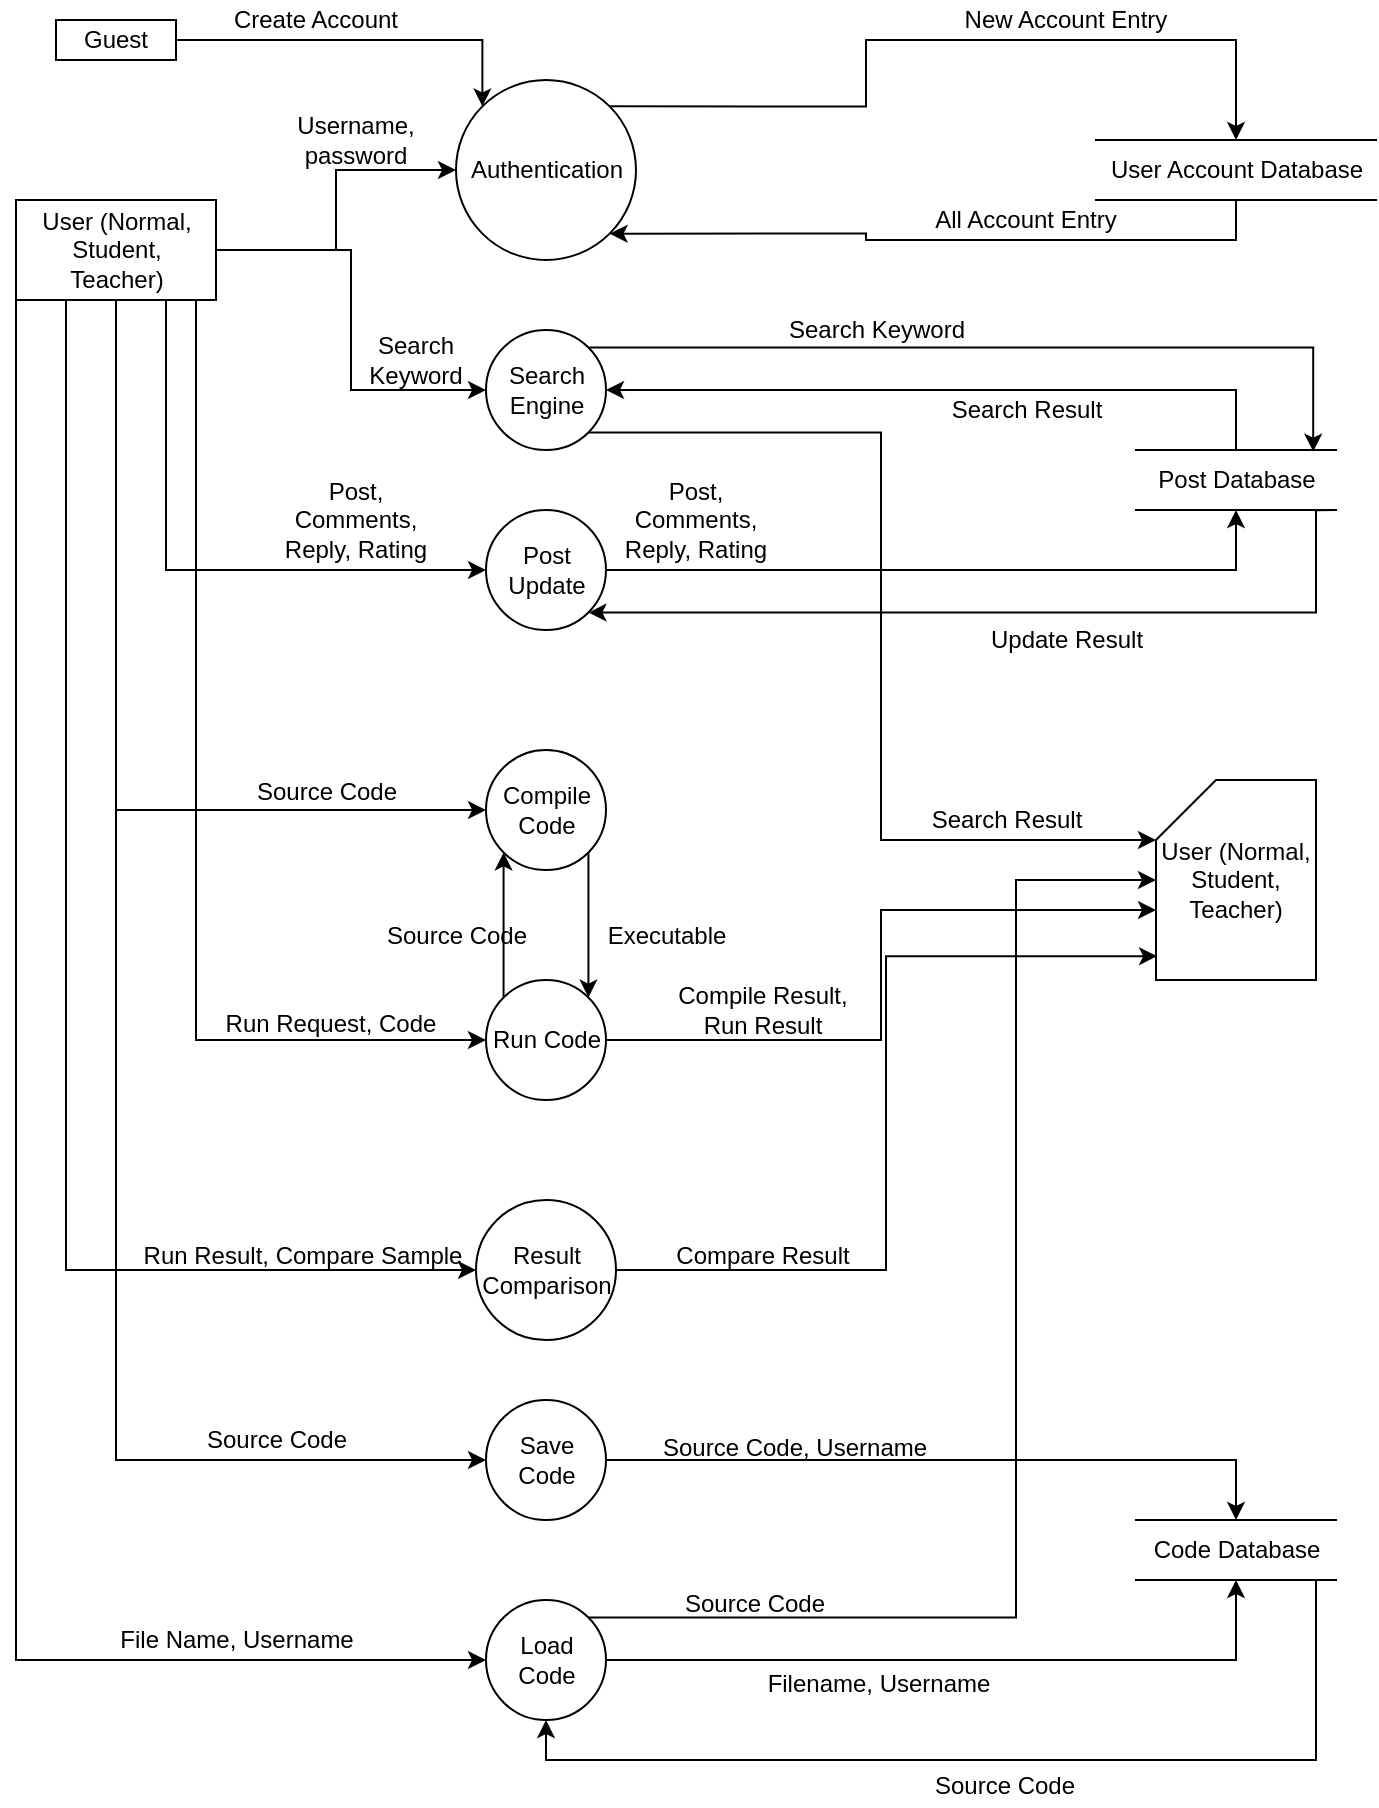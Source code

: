 <mxfile version="12.7.9" type="device"><diagram id="2UrknI_2ofC9tunM8e1h" name="Page-1"><mxGraphModel dx="1483" dy="713" grid="1" gridSize="10" guides="1" tooltips="1" connect="1" arrows="1" fold="1" page="1" pageScale="1" pageWidth="827" pageHeight="1169" math="0" shadow="0"><root><mxCell id="0"/><mxCell id="1" parent="0"/><mxCell id="qt1i3u3Mv3qw7Ne2T6-A-18" style="edgeStyle=orthogonalEdgeStyle;rounded=0;orthogonalLoop=1;jettySize=auto;html=1;entryX=0;entryY=0;entryDx=0;entryDy=0;" edge="1" parent="1" source="qt1i3u3Mv3qw7Ne2T6-A-1" target="qt1i3u3Mv3qw7Ne2T6-A-5"><mxGeometry relative="1" as="geometry"/></mxCell><mxCell id="qt1i3u3Mv3qw7Ne2T6-A-1" value="Guest" style="rounded=0;whiteSpace=wrap;html=1;" vertex="1" parent="1"><mxGeometry x="60" y="60" width="60" height="20" as="geometry"/></mxCell><mxCell id="qt1i3u3Mv3qw7Ne2T6-A-27" style="edgeStyle=orthogonalEdgeStyle;rounded=0;orthogonalLoop=1;jettySize=auto;html=1;exitX=1;exitY=0;exitDx=0;exitDy=0;entryX=0.5;entryY=0;entryDx=0;entryDy=0;" edge="1" parent="1" source="qt1i3u3Mv3qw7Ne2T6-A-5" target="qt1i3u3Mv3qw7Ne2T6-A-6"><mxGeometry relative="1" as="geometry"/></mxCell><mxCell id="qt1i3u3Mv3qw7Ne2T6-A-5" value="Authentication" style="shape=ellipse;html=1;dashed=0;whitespace=wrap;aspect=fixed;perimeter=ellipsePerimeter;rounded=0;" vertex="1" parent="1"><mxGeometry x="260" y="90" width="90" height="90" as="geometry"/></mxCell><mxCell id="qt1i3u3Mv3qw7Ne2T6-A-28" style="edgeStyle=orthogonalEdgeStyle;rounded=0;orthogonalLoop=1;jettySize=auto;html=1;exitX=0.5;exitY=1;exitDx=0;exitDy=0;entryX=1;entryY=1;entryDx=0;entryDy=0;" edge="1" parent="1" source="qt1i3u3Mv3qw7Ne2T6-A-6" target="qt1i3u3Mv3qw7Ne2T6-A-5"><mxGeometry relative="1" as="geometry"/></mxCell><mxCell id="qt1i3u3Mv3qw7Ne2T6-A-6" value="User Account Database" style="html=1;dashed=0;whitespace=wrap;shape=partialRectangle;right=0;left=0;rounded=0;" vertex="1" parent="1"><mxGeometry x="580" y="120" width="140" height="30" as="geometry"/></mxCell><mxCell id="qt1i3u3Mv3qw7Ne2T6-A-19" style="edgeStyle=orthogonalEdgeStyle;rounded=0;orthogonalLoop=1;jettySize=auto;html=1;entryX=0;entryY=0.5;entryDx=0;entryDy=0;" edge="1" parent="1" source="qt1i3u3Mv3qw7Ne2T6-A-13" target="qt1i3u3Mv3qw7Ne2T6-A-5"><mxGeometry relative="1" as="geometry"/></mxCell><mxCell id="qt1i3u3Mv3qw7Ne2T6-A-38" style="edgeStyle=orthogonalEdgeStyle;rounded=0;orthogonalLoop=1;jettySize=auto;html=1;entryX=0;entryY=0.5;entryDx=0;entryDy=0;" edge="1" parent="1" source="qt1i3u3Mv3qw7Ne2T6-A-13" target="qt1i3u3Mv3qw7Ne2T6-A-29"><mxGeometry relative="1" as="geometry"/></mxCell><mxCell id="qt1i3u3Mv3qw7Ne2T6-A-45" style="edgeStyle=orthogonalEdgeStyle;rounded=0;orthogonalLoop=1;jettySize=auto;html=1;exitX=0.75;exitY=1;exitDx=0;exitDy=0;entryX=0;entryY=0.5;entryDx=0;entryDy=0;" edge="1" parent="1" source="qt1i3u3Mv3qw7Ne2T6-A-13" target="qt1i3u3Mv3qw7Ne2T6-A-36"><mxGeometry relative="1" as="geometry"/></mxCell><mxCell id="qt1i3u3Mv3qw7Ne2T6-A-46" style="edgeStyle=orthogonalEdgeStyle;rounded=0;orthogonalLoop=1;jettySize=auto;html=1;exitX=0.5;exitY=1;exitDx=0;exitDy=0;entryX=0;entryY=0.5;entryDx=0;entryDy=0;" edge="1" parent="1" source="qt1i3u3Mv3qw7Ne2T6-A-13" target="qt1i3u3Mv3qw7Ne2T6-A-32"><mxGeometry relative="1" as="geometry"/></mxCell><mxCell id="qt1i3u3Mv3qw7Ne2T6-A-63" style="edgeStyle=orthogonalEdgeStyle;rounded=0;orthogonalLoop=1;jettySize=auto;html=1;exitX=0.25;exitY=1;exitDx=0;exitDy=0;entryX=0;entryY=0.5;entryDx=0;entryDy=0;" edge="1" parent="1" source="qt1i3u3Mv3qw7Ne2T6-A-13" target="qt1i3u3Mv3qw7Ne2T6-A-37"><mxGeometry relative="1" as="geometry"/></mxCell><mxCell id="qt1i3u3Mv3qw7Ne2T6-A-67" style="edgeStyle=orthogonalEdgeStyle;rounded=0;orthogonalLoop=1;jettySize=auto;html=1;exitX=1;exitY=1;exitDx=0;exitDy=0;entryX=0;entryY=0.5;entryDx=0;entryDy=0;" edge="1" parent="1" source="qt1i3u3Mv3qw7Ne2T6-A-13" target="qt1i3u3Mv3qw7Ne2T6-A-33"><mxGeometry relative="1" as="geometry"><Array as="points"><mxPoint x="130" y="200"/><mxPoint x="130" y="570"/></Array></mxGeometry></mxCell><mxCell id="qt1i3u3Mv3qw7Ne2T6-A-68" style="edgeStyle=orthogonalEdgeStyle;rounded=0;orthogonalLoop=1;jettySize=auto;html=1;exitX=0.5;exitY=1;exitDx=0;exitDy=0;entryX=0;entryY=0.5;entryDx=0;entryDy=0;" edge="1" parent="1" source="qt1i3u3Mv3qw7Ne2T6-A-13" target="qt1i3u3Mv3qw7Ne2T6-A-34"><mxGeometry relative="1" as="geometry"/></mxCell><mxCell id="qt1i3u3Mv3qw7Ne2T6-A-77" style="edgeStyle=orthogonalEdgeStyle;rounded=0;orthogonalLoop=1;jettySize=auto;html=1;exitX=0;exitY=1;exitDx=0;exitDy=0;entryX=0;entryY=0.5;entryDx=0;entryDy=0;" edge="1" parent="1" source="qt1i3u3Mv3qw7Ne2T6-A-13" target="qt1i3u3Mv3qw7Ne2T6-A-35"><mxGeometry relative="1" as="geometry"/></mxCell><mxCell id="qt1i3u3Mv3qw7Ne2T6-A-13" value="User (Normal,&lt;br&gt;Student,&lt;br&gt;Teacher)" style="html=1;dashed=0;whitespace=wrap;rounded=0;" vertex="1" parent="1"><mxGeometry x="40" y="150" width="100" height="50" as="geometry"/></mxCell><mxCell id="qt1i3u3Mv3qw7Ne2T6-A-23" style="edgeStyle=orthogonalEdgeStyle;rounded=0;orthogonalLoop=1;jettySize=auto;html=1;exitX=0.5;exitY=1;exitDx=0;exitDy=0;" edge="1" parent="1" source="qt1i3u3Mv3qw7Ne2T6-A-6" target="qt1i3u3Mv3qw7Ne2T6-A-6"><mxGeometry relative="1" as="geometry"/></mxCell><mxCell id="qt1i3u3Mv3qw7Ne2T6-A-40" style="edgeStyle=orthogonalEdgeStyle;rounded=0;orthogonalLoop=1;jettySize=auto;html=1;exitX=1;exitY=0;exitDx=0;exitDy=0;entryX=0.886;entryY=0.027;entryDx=0;entryDy=0;entryPerimeter=0;" edge="1" parent="1" source="qt1i3u3Mv3qw7Ne2T6-A-29" target="qt1i3u3Mv3qw7Ne2T6-A-30"><mxGeometry relative="1" as="geometry"/></mxCell><mxCell id="qt1i3u3Mv3qw7Ne2T6-A-58" style="edgeStyle=orthogonalEdgeStyle;rounded=0;orthogonalLoop=1;jettySize=auto;html=1;exitX=1;exitY=1;exitDx=0;exitDy=0;entryX=0;entryY=0;entryDx=0;entryDy=30;entryPerimeter=0;" edge="1" parent="1" source="qt1i3u3Mv3qw7Ne2T6-A-29" target="qt1i3u3Mv3qw7Ne2T6-A-57"><mxGeometry relative="1" as="geometry"/></mxCell><mxCell id="qt1i3u3Mv3qw7Ne2T6-A-29" value="Search&lt;br&gt;Engine" style="shape=ellipse;html=1;dashed=0;whitespace=wrap;aspect=fixed;perimeter=ellipsePerimeter;rounded=0;" vertex="1" parent="1"><mxGeometry x="275" y="215" width="60" height="60" as="geometry"/></mxCell><mxCell id="qt1i3u3Mv3qw7Ne2T6-A-41" style="edgeStyle=orthogonalEdgeStyle;rounded=0;orthogonalLoop=1;jettySize=auto;html=1;exitX=0.5;exitY=0;exitDx=0;exitDy=0;entryX=1;entryY=0.5;entryDx=0;entryDy=0;" edge="1" parent="1" source="qt1i3u3Mv3qw7Ne2T6-A-30" target="qt1i3u3Mv3qw7Ne2T6-A-29"><mxGeometry relative="1" as="geometry"/></mxCell><mxCell id="qt1i3u3Mv3qw7Ne2T6-A-43" style="edgeStyle=orthogonalEdgeStyle;rounded=0;orthogonalLoop=1;jettySize=auto;html=1;exitX=1;exitY=1;exitDx=0;exitDy=0;entryX=1;entryY=1;entryDx=0;entryDy=0;" edge="1" parent="1"><mxGeometry relative="1" as="geometry"><mxPoint x="700" y="305.06" as="sourcePoint"/><mxPoint x="326.213" y="356.273" as="targetPoint"/><Array as="points"><mxPoint x="690" y="305.06"/><mxPoint x="690" y="356.06"/></Array></mxGeometry></mxCell><mxCell id="qt1i3u3Mv3qw7Ne2T6-A-30" value="Post Database" style="html=1;dashed=0;whitespace=wrap;shape=partialRectangle;right=0;left=0;rounded=0;" vertex="1" parent="1"><mxGeometry x="600" y="275" width="100" height="30" as="geometry"/></mxCell><mxCell id="qt1i3u3Mv3qw7Ne2T6-A-73" style="edgeStyle=orthogonalEdgeStyle;rounded=0;orthogonalLoop=1;jettySize=auto;html=1;exitX=1;exitY=1;exitDx=0;exitDy=0;entryX=0.5;entryY=1;entryDx=0;entryDy=0;" edge="1" parent="1" source="qt1i3u3Mv3qw7Ne2T6-A-31" target="qt1i3u3Mv3qw7Ne2T6-A-35"><mxGeometry relative="1" as="geometry"><Array as="points"><mxPoint x="690" y="840"/><mxPoint x="690" y="930"/><mxPoint x="305" y="930"/></Array></mxGeometry></mxCell><mxCell id="qt1i3u3Mv3qw7Ne2T6-A-31" value="Code Database" style="html=1;dashed=0;whitespace=wrap;shape=partialRectangle;right=0;left=0;rounded=0;" vertex="1" parent="1"><mxGeometry x="600" y="810" width="100" height="30" as="geometry"/></mxCell><mxCell id="qt1i3u3Mv3qw7Ne2T6-A-47" style="edgeStyle=orthogonalEdgeStyle;rounded=0;orthogonalLoop=1;jettySize=auto;html=1;exitX=1;exitY=0.5;exitDx=0;exitDy=0;" edge="1" parent="1" source="qt1i3u3Mv3qw7Ne2T6-A-32"><mxGeometry relative="1" as="geometry"><mxPoint x="335.471" y="455.353" as="targetPoint"/></mxGeometry></mxCell><mxCell id="qt1i3u3Mv3qw7Ne2T6-A-61" style="edgeStyle=orthogonalEdgeStyle;rounded=0;orthogonalLoop=1;jettySize=auto;html=1;exitX=1;exitY=1;exitDx=0;exitDy=0;entryX=1;entryY=0;entryDx=0;entryDy=0;" edge="1" parent="1" source="qt1i3u3Mv3qw7Ne2T6-A-32" target="qt1i3u3Mv3qw7Ne2T6-A-33"><mxGeometry relative="1" as="geometry"/></mxCell><mxCell id="qt1i3u3Mv3qw7Ne2T6-A-32" value="Compile&lt;br&gt;Code" style="shape=ellipse;html=1;dashed=0;whitespace=wrap;aspect=fixed;perimeter=ellipsePerimeter;rounded=0;" vertex="1" parent="1"><mxGeometry x="275" y="425" width="60" height="60" as="geometry"/></mxCell><mxCell id="qt1i3u3Mv3qw7Ne2T6-A-59" style="edgeStyle=orthogonalEdgeStyle;rounded=0;orthogonalLoop=1;jettySize=auto;html=1;exitX=1;exitY=0.5;exitDx=0;exitDy=0;entryX=0;entryY=0;entryDx=0;entryDy=65;entryPerimeter=0;" edge="1" parent="1" source="qt1i3u3Mv3qw7Ne2T6-A-33" target="qt1i3u3Mv3qw7Ne2T6-A-57"><mxGeometry relative="1" as="geometry"/></mxCell><mxCell id="qt1i3u3Mv3qw7Ne2T6-A-62" style="edgeStyle=orthogonalEdgeStyle;rounded=0;orthogonalLoop=1;jettySize=auto;html=1;exitX=0;exitY=0;exitDx=0;exitDy=0;entryX=0;entryY=1;entryDx=0;entryDy=0;" edge="1" parent="1" source="qt1i3u3Mv3qw7Ne2T6-A-33" target="qt1i3u3Mv3qw7Ne2T6-A-32"><mxGeometry relative="1" as="geometry"/></mxCell><mxCell id="qt1i3u3Mv3qw7Ne2T6-A-33" value="Run Code" style="shape=ellipse;html=1;dashed=0;whitespace=wrap;aspect=fixed;perimeter=ellipsePerimeter;rounded=0;" vertex="1" parent="1"><mxGeometry x="275" y="540" width="60" height="60" as="geometry"/></mxCell><mxCell id="qt1i3u3Mv3qw7Ne2T6-A-69" style="edgeStyle=orthogonalEdgeStyle;rounded=0;orthogonalLoop=1;jettySize=auto;html=1;exitX=1;exitY=0.5;exitDx=0;exitDy=0;entryX=0.5;entryY=0;entryDx=0;entryDy=0;" edge="1" parent="1" source="qt1i3u3Mv3qw7Ne2T6-A-34" target="qt1i3u3Mv3qw7Ne2T6-A-31"><mxGeometry relative="1" as="geometry"/></mxCell><mxCell id="qt1i3u3Mv3qw7Ne2T6-A-34" value="Save&lt;br&gt;Code" style="shape=ellipse;html=1;dashed=0;whitespace=wrap;aspect=fixed;perimeter=ellipsePerimeter;rounded=0;" vertex="1" parent="1"><mxGeometry x="275" y="750" width="60" height="60" as="geometry"/></mxCell><mxCell id="qt1i3u3Mv3qw7Ne2T6-A-75" style="edgeStyle=orthogonalEdgeStyle;rounded=0;orthogonalLoop=1;jettySize=auto;html=1;exitX=1;exitY=0.5;exitDx=0;exitDy=0;entryX=0.5;entryY=1;entryDx=0;entryDy=0;" edge="1" parent="1" source="qt1i3u3Mv3qw7Ne2T6-A-35" target="qt1i3u3Mv3qw7Ne2T6-A-31"><mxGeometry relative="1" as="geometry"/></mxCell><mxCell id="qt1i3u3Mv3qw7Ne2T6-A-76" style="edgeStyle=orthogonalEdgeStyle;rounded=0;orthogonalLoop=1;jettySize=auto;html=1;exitX=1;exitY=0;exitDx=0;exitDy=0;" edge="1" parent="1" source="qt1i3u3Mv3qw7Ne2T6-A-35" target="qt1i3u3Mv3qw7Ne2T6-A-57"><mxGeometry relative="1" as="geometry"><Array as="points"><mxPoint x="540" y="859"/><mxPoint x="540" y="490"/></Array></mxGeometry></mxCell><mxCell id="qt1i3u3Mv3qw7Ne2T6-A-35" value="Load&lt;br&gt;Code" style="shape=ellipse;html=1;dashed=0;whitespace=wrap;aspect=fixed;perimeter=ellipsePerimeter;rounded=0;" vertex="1" parent="1"><mxGeometry x="275" y="850" width="60" height="60" as="geometry"/></mxCell><mxCell id="qt1i3u3Mv3qw7Ne2T6-A-42" style="edgeStyle=orthogonalEdgeStyle;rounded=0;orthogonalLoop=1;jettySize=auto;html=1;exitX=1;exitY=0.5;exitDx=0;exitDy=0;entryX=0.5;entryY=1;entryDx=0;entryDy=0;" edge="1" parent="1" source="qt1i3u3Mv3qw7Ne2T6-A-36" target="qt1i3u3Mv3qw7Ne2T6-A-30"><mxGeometry relative="1" as="geometry"/></mxCell><mxCell id="qt1i3u3Mv3qw7Ne2T6-A-36" value="Post&lt;br&gt;Update" style="shape=ellipse;html=1;dashed=0;whitespace=wrap;aspect=fixed;perimeter=ellipsePerimeter;rounded=0;" vertex="1" parent="1"><mxGeometry x="275" y="305" width="60" height="60" as="geometry"/></mxCell><mxCell id="qt1i3u3Mv3qw7Ne2T6-A-64" style="edgeStyle=orthogonalEdgeStyle;rounded=0;orthogonalLoop=1;jettySize=auto;html=1;exitX=1;exitY=0.5;exitDx=0;exitDy=0;entryX=0.007;entryY=0.881;entryDx=0;entryDy=0;entryPerimeter=0;" edge="1" parent="1" source="qt1i3u3Mv3qw7Ne2T6-A-37" target="qt1i3u3Mv3qw7Ne2T6-A-57"><mxGeometry relative="1" as="geometry"/></mxCell><mxCell id="qt1i3u3Mv3qw7Ne2T6-A-37" value="Result&lt;br&gt;Comparison" style="shape=ellipse;html=1;dashed=0;whitespace=wrap;aspect=fixed;perimeter=ellipsePerimeter;rounded=0;" vertex="1" parent="1"><mxGeometry x="270" y="650" width="70" height="70" as="geometry"/></mxCell><mxCell id="qt1i3u3Mv3qw7Ne2T6-A-57" value="User (Normal,&lt;br&gt;Student, Teacher)" style="shape=card;whiteSpace=wrap;html=1;rounded=0;" vertex="1" parent="1"><mxGeometry x="610" y="440" width="80" height="100" as="geometry"/></mxCell><mxCell id="qt1i3u3Mv3qw7Ne2T6-A-78" value="Create Account" style="text;html=1;strokeColor=none;fillColor=none;align=center;verticalAlign=middle;whiteSpace=wrap;rounded=0;" vertex="1" parent="1"><mxGeometry x="140" y="50" width="100" height="20" as="geometry"/></mxCell><mxCell id="qt1i3u3Mv3qw7Ne2T6-A-79" value="New Account Entry" style="text;html=1;strokeColor=none;fillColor=none;align=center;verticalAlign=middle;whiteSpace=wrap;rounded=0;" vertex="1" parent="1"><mxGeometry x="500" y="50" width="130" height="20" as="geometry"/></mxCell><mxCell id="qt1i3u3Mv3qw7Ne2T6-A-80" value="Username, password" style="text;html=1;strokeColor=none;fillColor=none;align=center;verticalAlign=middle;whiteSpace=wrap;rounded=0;" vertex="1" parent="1"><mxGeometry x="190" y="110" width="40" height="20" as="geometry"/></mxCell><mxCell id="qt1i3u3Mv3qw7Ne2T6-A-81" value="All Account Entry" style="text;html=1;strokeColor=none;fillColor=none;align=center;verticalAlign=middle;whiteSpace=wrap;rounded=0;" vertex="1" parent="1"><mxGeometry x="490" y="150" width="110" height="20" as="geometry"/></mxCell><mxCell id="qt1i3u3Mv3qw7Ne2T6-A-82" value="Search Keyword" style="text;html=1;strokeColor=none;fillColor=none;align=center;verticalAlign=middle;whiteSpace=wrap;rounded=0;" vertex="1" parent="1"><mxGeometry x="220" y="220" width="40" height="20" as="geometry"/></mxCell><mxCell id="qt1i3u3Mv3qw7Ne2T6-A-83" value="Search Keyword" style="text;html=1;align=center;verticalAlign=middle;resizable=0;points=[];autosize=1;" vertex="1" parent="1"><mxGeometry x="420" y="205" width="100" height="20" as="geometry"/></mxCell><mxCell id="qt1i3u3Mv3qw7Ne2T6-A-84" value="Search Result" style="text;html=1;align=center;verticalAlign=middle;resizable=0;points=[];autosize=1;" vertex="1" parent="1"><mxGeometry x="500" y="245" width="90" height="20" as="geometry"/></mxCell><mxCell id="qt1i3u3Mv3qw7Ne2T6-A-86" value="Post, Comments, Reply, Rating" style="text;html=1;strokeColor=none;fillColor=none;align=center;verticalAlign=middle;whiteSpace=wrap;rounded=0;" vertex="1" parent="1"><mxGeometry x="340" y="300" width="80" height="20" as="geometry"/></mxCell><mxCell id="qt1i3u3Mv3qw7Ne2T6-A-87" value="Search Result" style="text;html=1;align=center;verticalAlign=middle;resizable=0;points=[];autosize=1;" vertex="1" parent="1"><mxGeometry x="490" y="450" width="90" height="20" as="geometry"/></mxCell><mxCell id="qt1i3u3Mv3qw7Ne2T6-A-88" value="Update Result" style="text;html=1;align=center;verticalAlign=middle;resizable=0;points=[];autosize=1;" vertex="1" parent="1"><mxGeometry x="520" y="360" width="90" height="20" as="geometry"/></mxCell><mxCell id="qt1i3u3Mv3qw7Ne2T6-A-90" value="Post, Comments, Reply, Rating" style="text;html=1;strokeColor=none;fillColor=none;align=center;verticalAlign=middle;whiteSpace=wrap;rounded=0;" vertex="1" parent="1"><mxGeometry x="170" y="300" width="80" height="20" as="geometry"/></mxCell><mxCell id="qt1i3u3Mv3qw7Ne2T6-A-91" value="Source Code" style="text;html=1;align=center;verticalAlign=middle;resizable=0;points=[];autosize=1;" vertex="1" parent="1"><mxGeometry x="150" y="436" width="90" height="20" as="geometry"/></mxCell><mxCell id="qt1i3u3Mv3qw7Ne2T6-A-92" value="Run Request, Code" style="text;html=1;align=center;verticalAlign=middle;resizable=0;points=[];autosize=1;" vertex="1" parent="1"><mxGeometry x="137" y="552" width="120" height="20" as="geometry"/></mxCell><mxCell id="qt1i3u3Mv3qw7Ne2T6-A-93" value="Source Code" style="text;html=1;align=center;verticalAlign=middle;resizable=0;points=[];autosize=1;" vertex="1" parent="1"><mxGeometry x="215" y="508" width="90" height="20" as="geometry"/></mxCell><mxCell id="qt1i3u3Mv3qw7Ne2T6-A-94" value="Executable" style="text;html=1;align=center;verticalAlign=middle;resizable=0;points=[];autosize=1;" vertex="1" parent="1"><mxGeometry x="330" y="508" width="70" height="20" as="geometry"/></mxCell><mxCell id="qt1i3u3Mv3qw7Ne2T6-A-96" value="Compile Result, Run Result" style="text;html=1;strokeColor=none;fillColor=none;align=center;verticalAlign=middle;whiteSpace=wrap;rounded=0;" vertex="1" parent="1"><mxGeometry x="367" y="545" width="93" height="20" as="geometry"/></mxCell><mxCell id="qt1i3u3Mv3qw7Ne2T6-A-97" value="Run Result, Compare Sample" style="text;html=1;align=center;verticalAlign=middle;resizable=0;points=[];autosize=1;" vertex="1" parent="1"><mxGeometry x="98" y="668" width="170" height="20" as="geometry"/></mxCell><mxCell id="qt1i3u3Mv3qw7Ne2T6-A-98" value="Compare Result" style="text;html=1;align=center;verticalAlign=middle;resizable=0;points=[];autosize=1;" vertex="1" parent="1"><mxGeometry x="363" y="668" width="100" height="20" as="geometry"/></mxCell><mxCell id="qt1i3u3Mv3qw7Ne2T6-A-99" value="Source Code" style="text;html=1;align=center;verticalAlign=middle;resizable=0;points=[];autosize=1;" vertex="1" parent="1"><mxGeometry x="125" y="760" width="90" height="20" as="geometry"/></mxCell><mxCell id="qt1i3u3Mv3qw7Ne2T6-A-100" value="Source Code, Username" style="text;html=1;align=center;verticalAlign=middle;resizable=0;points=[];autosize=1;" vertex="1" parent="1"><mxGeometry x="354" y="764" width="150" height="20" as="geometry"/></mxCell><mxCell id="qt1i3u3Mv3qw7Ne2T6-A-101" value="File Name, Username" style="text;html=1;align=center;verticalAlign=middle;resizable=0;points=[];autosize=1;" vertex="1" parent="1"><mxGeometry x="85" y="860" width="130" height="20" as="geometry"/></mxCell><mxCell id="qt1i3u3Mv3qw7Ne2T6-A-102" value="Filename, Username" style="text;html=1;align=center;verticalAlign=middle;resizable=0;points=[];autosize=1;" vertex="1" parent="1"><mxGeometry x="406" y="882" width="130" height="20" as="geometry"/></mxCell><mxCell id="qt1i3u3Mv3qw7Ne2T6-A-104" value="Source Code" style="text;html=1;align=center;verticalAlign=middle;resizable=0;points=[];autosize=1;" vertex="1" parent="1"><mxGeometry x="489" y="933" width="90" height="20" as="geometry"/></mxCell><mxCell id="qt1i3u3Mv3qw7Ne2T6-A-105" value="Source Code" style="text;html=1;align=center;verticalAlign=middle;resizable=0;points=[];autosize=1;" vertex="1" parent="1"><mxGeometry x="364" y="842" width="90" height="20" as="geometry"/></mxCell></root></mxGraphModel></diagram></mxfile>